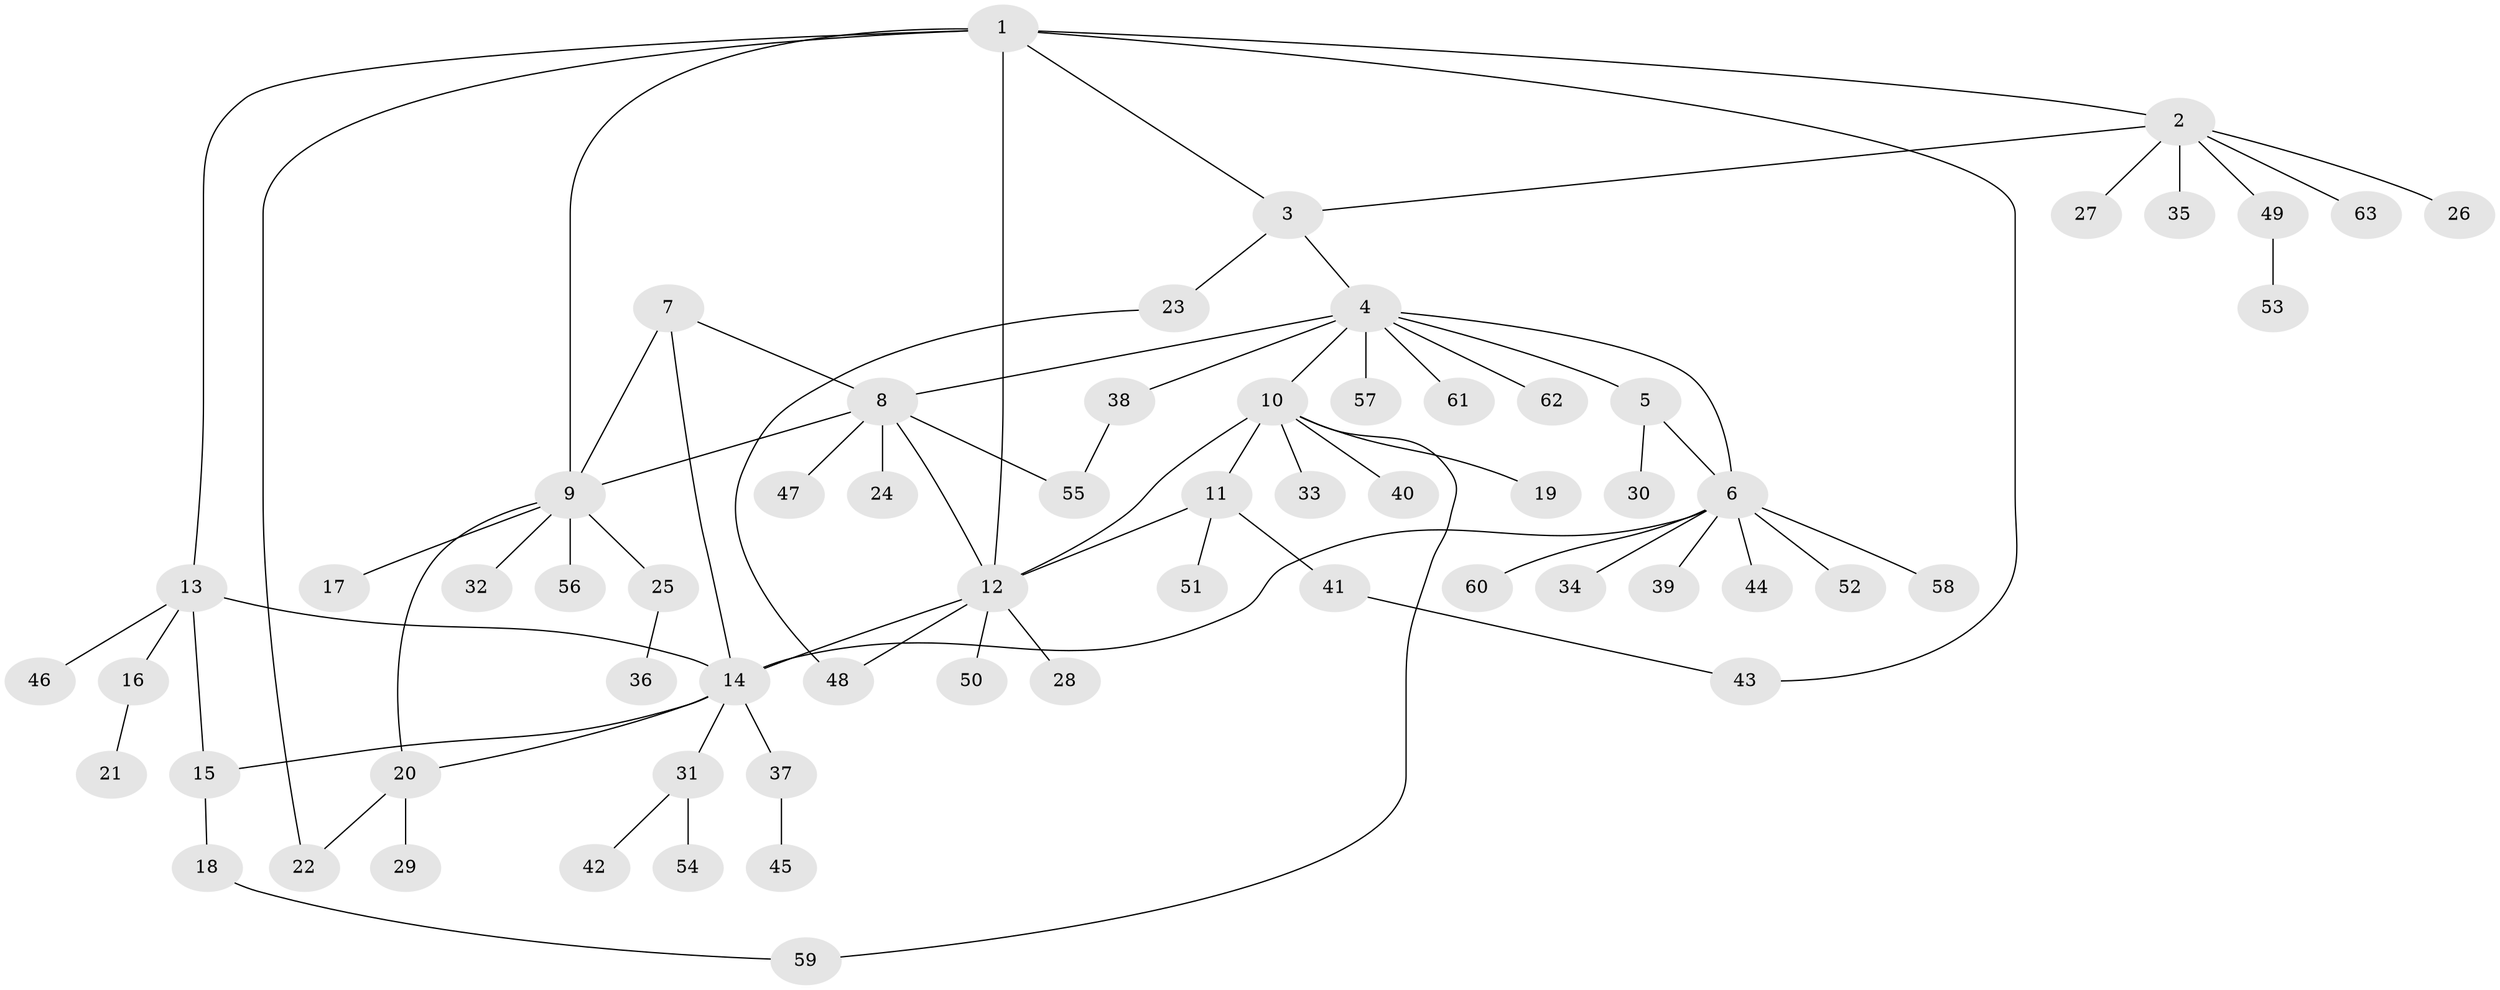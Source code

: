 // coarse degree distribution, {7: 0.1111111111111111, 9: 0.05555555555555555, 6: 0.05555555555555555, 2: 0.05555555555555555, 3: 0.05555555555555555, 1: 0.6666666666666666}
// Generated by graph-tools (version 1.1) at 2025/19/03/04/25 18:19:55]
// undirected, 63 vertices, 79 edges
graph export_dot {
graph [start="1"]
  node [color=gray90,style=filled];
  1;
  2;
  3;
  4;
  5;
  6;
  7;
  8;
  9;
  10;
  11;
  12;
  13;
  14;
  15;
  16;
  17;
  18;
  19;
  20;
  21;
  22;
  23;
  24;
  25;
  26;
  27;
  28;
  29;
  30;
  31;
  32;
  33;
  34;
  35;
  36;
  37;
  38;
  39;
  40;
  41;
  42;
  43;
  44;
  45;
  46;
  47;
  48;
  49;
  50;
  51;
  52;
  53;
  54;
  55;
  56;
  57;
  58;
  59;
  60;
  61;
  62;
  63;
  1 -- 2;
  1 -- 3;
  1 -- 9;
  1 -- 12;
  1 -- 13;
  1 -- 22;
  1 -- 43;
  2 -- 3;
  2 -- 26;
  2 -- 27;
  2 -- 35;
  2 -- 49;
  2 -- 63;
  3 -- 4;
  3 -- 23;
  4 -- 5;
  4 -- 6;
  4 -- 8;
  4 -- 10;
  4 -- 38;
  4 -- 57;
  4 -- 61;
  4 -- 62;
  5 -- 6;
  5 -- 30;
  6 -- 14;
  6 -- 34;
  6 -- 39;
  6 -- 44;
  6 -- 52;
  6 -- 58;
  6 -- 60;
  7 -- 8;
  7 -- 9;
  7 -- 14;
  8 -- 9;
  8 -- 12;
  8 -- 24;
  8 -- 47;
  8 -- 55;
  9 -- 17;
  9 -- 20;
  9 -- 25;
  9 -- 32;
  9 -- 56;
  10 -- 11;
  10 -- 12;
  10 -- 19;
  10 -- 33;
  10 -- 40;
  10 -- 59;
  11 -- 12;
  11 -- 41;
  11 -- 51;
  12 -- 14;
  12 -- 28;
  12 -- 48;
  12 -- 50;
  13 -- 14;
  13 -- 15;
  13 -- 16;
  13 -- 46;
  14 -- 15;
  14 -- 20;
  14 -- 31;
  14 -- 37;
  15 -- 18;
  16 -- 21;
  18 -- 59;
  20 -- 22;
  20 -- 29;
  23 -- 48;
  25 -- 36;
  31 -- 42;
  31 -- 54;
  37 -- 45;
  38 -- 55;
  41 -- 43;
  49 -- 53;
}
